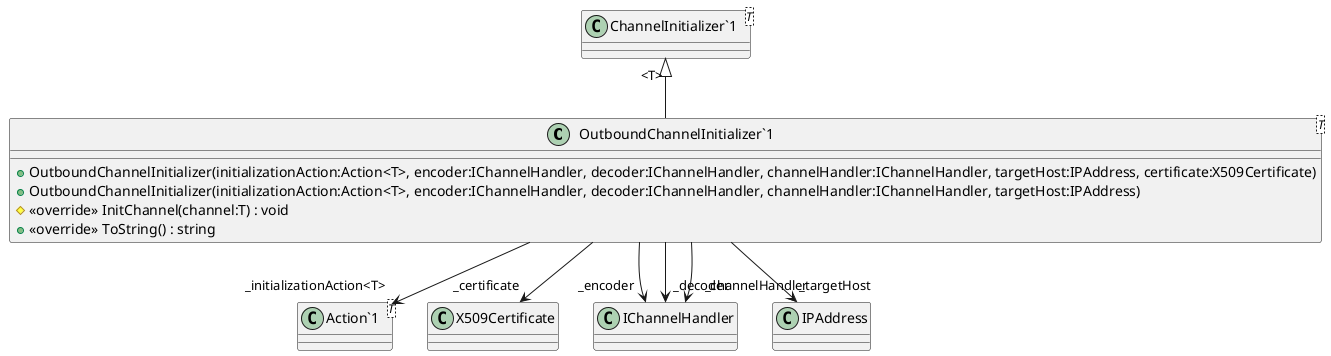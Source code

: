 @startuml
class "OutboundChannelInitializer`1"<T> {
    + OutboundChannelInitializer(initializationAction:Action<T>, encoder:IChannelHandler, decoder:IChannelHandler, channelHandler:IChannelHandler, targetHost:IPAddress, certificate:X509Certificate)
    + OutboundChannelInitializer(initializationAction:Action<T>, encoder:IChannelHandler, decoder:IChannelHandler, channelHandler:IChannelHandler, targetHost:IPAddress)
    # <<override>> InitChannel(channel:T) : void
    + <<override>> ToString() : string
}
class "ChannelInitializer`1"<T> {
}
class "Action`1"<T> {
}
"ChannelInitializer`1" "<T>" <|-- "OutboundChannelInitializer`1"
"OutboundChannelInitializer`1" --> "_initializationAction<T>" "Action`1"
"OutboundChannelInitializer`1" --> "_certificate" X509Certificate
"OutboundChannelInitializer`1" --> "_encoder" IChannelHandler
"OutboundChannelInitializer`1" --> "_decoder" IChannelHandler
"OutboundChannelInitializer`1" --> "_channelHandler" IChannelHandler
"OutboundChannelInitializer`1" --> "_targetHost" IPAddress
@enduml
